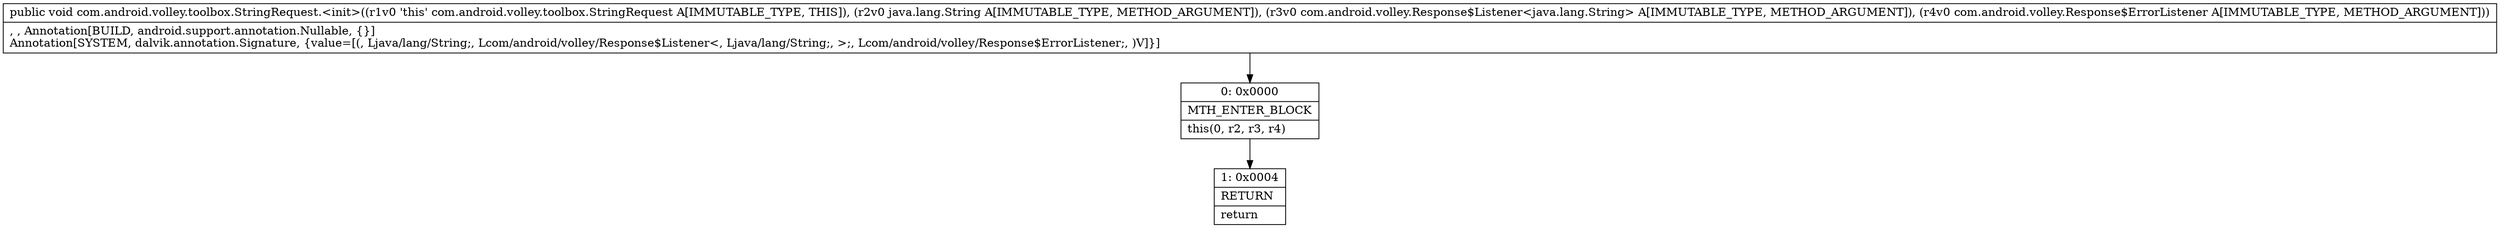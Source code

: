 digraph "CFG forcom.android.volley.toolbox.StringRequest.\<init\>(Ljava\/lang\/String;Lcom\/android\/volley\/Response$Listener;Lcom\/android\/volley\/Response$ErrorListener;)V" {
Node_0 [shape=record,label="{0\:\ 0x0000|MTH_ENTER_BLOCK\l|this(0, r2, r3, r4)\l}"];
Node_1 [shape=record,label="{1\:\ 0x0004|RETURN\l|return\l}"];
MethodNode[shape=record,label="{public void com.android.volley.toolbox.StringRequest.\<init\>((r1v0 'this' com.android.volley.toolbox.StringRequest A[IMMUTABLE_TYPE, THIS]), (r2v0 java.lang.String A[IMMUTABLE_TYPE, METHOD_ARGUMENT]), (r3v0 com.android.volley.Response$Listener\<java.lang.String\> A[IMMUTABLE_TYPE, METHOD_ARGUMENT]), (r4v0 com.android.volley.Response$ErrorListener A[IMMUTABLE_TYPE, METHOD_ARGUMENT]))  | , , Annotation[BUILD, android.support.annotation.Nullable, \{\}]\lAnnotation[SYSTEM, dalvik.annotation.Signature, \{value=[(, Ljava\/lang\/String;, Lcom\/android\/volley\/Response$Listener\<, Ljava\/lang\/String;, \>;, Lcom\/android\/volley\/Response$ErrorListener;, )V]\}]\l}"];
MethodNode -> Node_0;
Node_0 -> Node_1;
}

